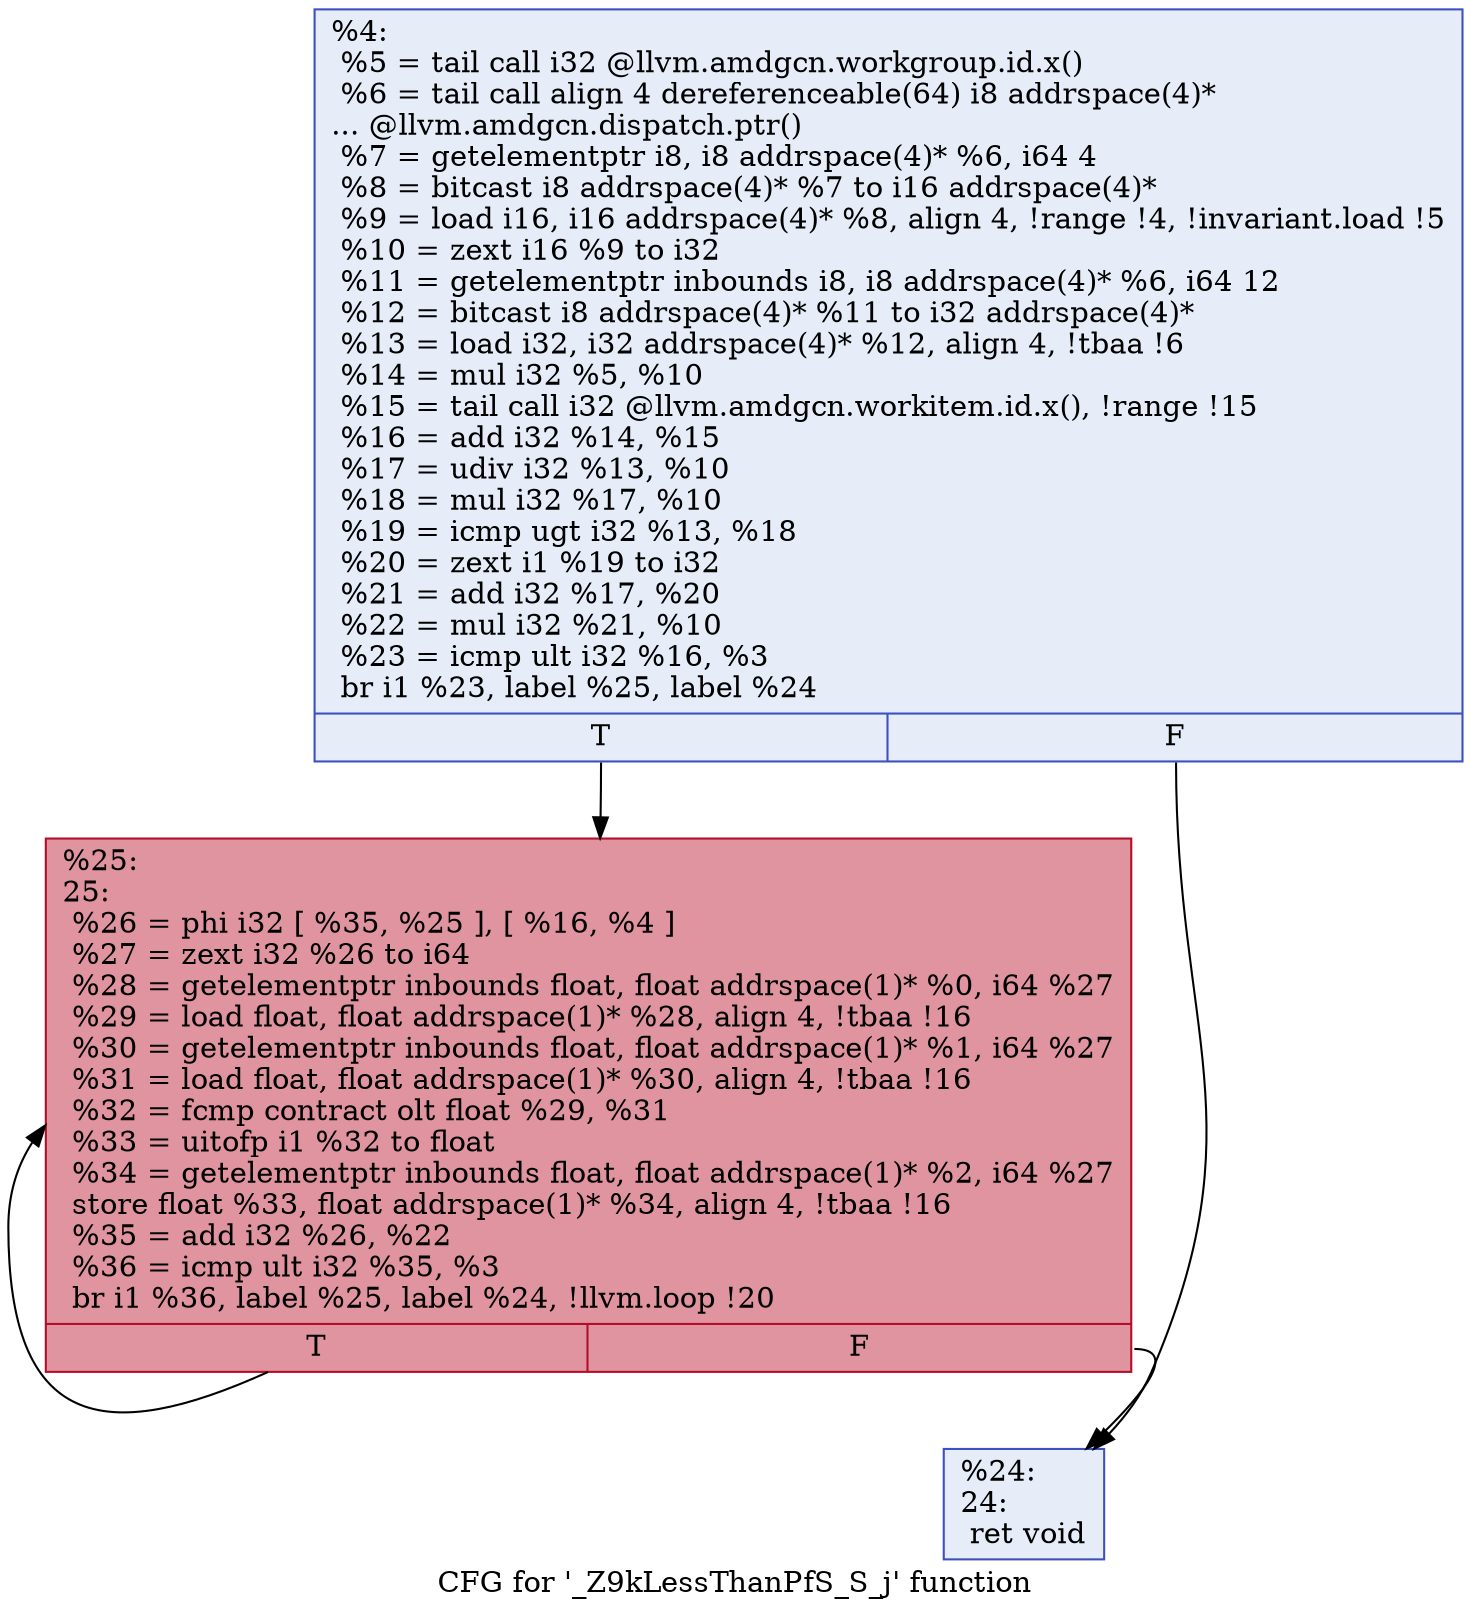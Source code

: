 digraph "CFG for '_Z9kLessThanPfS_S_j' function" {
	label="CFG for '_Z9kLessThanPfS_S_j' function";

	Node0x59084e0 [shape=record,color="#3d50c3ff", style=filled, fillcolor="#c7d7f070",label="{%4:\l  %5 = tail call i32 @llvm.amdgcn.workgroup.id.x()\l  %6 = tail call align 4 dereferenceable(64) i8 addrspace(4)*\l... @llvm.amdgcn.dispatch.ptr()\l  %7 = getelementptr i8, i8 addrspace(4)* %6, i64 4\l  %8 = bitcast i8 addrspace(4)* %7 to i16 addrspace(4)*\l  %9 = load i16, i16 addrspace(4)* %8, align 4, !range !4, !invariant.load !5\l  %10 = zext i16 %9 to i32\l  %11 = getelementptr inbounds i8, i8 addrspace(4)* %6, i64 12\l  %12 = bitcast i8 addrspace(4)* %11 to i32 addrspace(4)*\l  %13 = load i32, i32 addrspace(4)* %12, align 4, !tbaa !6\l  %14 = mul i32 %5, %10\l  %15 = tail call i32 @llvm.amdgcn.workitem.id.x(), !range !15\l  %16 = add i32 %14, %15\l  %17 = udiv i32 %13, %10\l  %18 = mul i32 %17, %10\l  %19 = icmp ugt i32 %13, %18\l  %20 = zext i1 %19 to i32\l  %21 = add i32 %17, %20\l  %22 = mul i32 %21, %10\l  %23 = icmp ult i32 %16, %3\l  br i1 %23, label %25, label %24\l|{<s0>T|<s1>F}}"];
	Node0x59084e0:s0 -> Node0x590aaa0;
	Node0x59084e0:s1 -> Node0x590ab30;
	Node0x590ab30 [shape=record,color="#3d50c3ff", style=filled, fillcolor="#c7d7f070",label="{%24:\l24:                                               \l  ret void\l}"];
	Node0x590aaa0 [shape=record,color="#b70d28ff", style=filled, fillcolor="#b70d2870",label="{%25:\l25:                                               \l  %26 = phi i32 [ %35, %25 ], [ %16, %4 ]\l  %27 = zext i32 %26 to i64\l  %28 = getelementptr inbounds float, float addrspace(1)* %0, i64 %27\l  %29 = load float, float addrspace(1)* %28, align 4, !tbaa !16\l  %30 = getelementptr inbounds float, float addrspace(1)* %1, i64 %27\l  %31 = load float, float addrspace(1)* %30, align 4, !tbaa !16\l  %32 = fcmp contract olt float %29, %31\l  %33 = uitofp i1 %32 to float\l  %34 = getelementptr inbounds float, float addrspace(1)* %2, i64 %27\l  store float %33, float addrspace(1)* %34, align 4, !tbaa !16\l  %35 = add i32 %26, %22\l  %36 = icmp ult i32 %35, %3\l  br i1 %36, label %25, label %24, !llvm.loop !20\l|{<s0>T|<s1>F}}"];
	Node0x590aaa0:s0 -> Node0x590aaa0;
	Node0x590aaa0:s1 -> Node0x590ab30;
}
